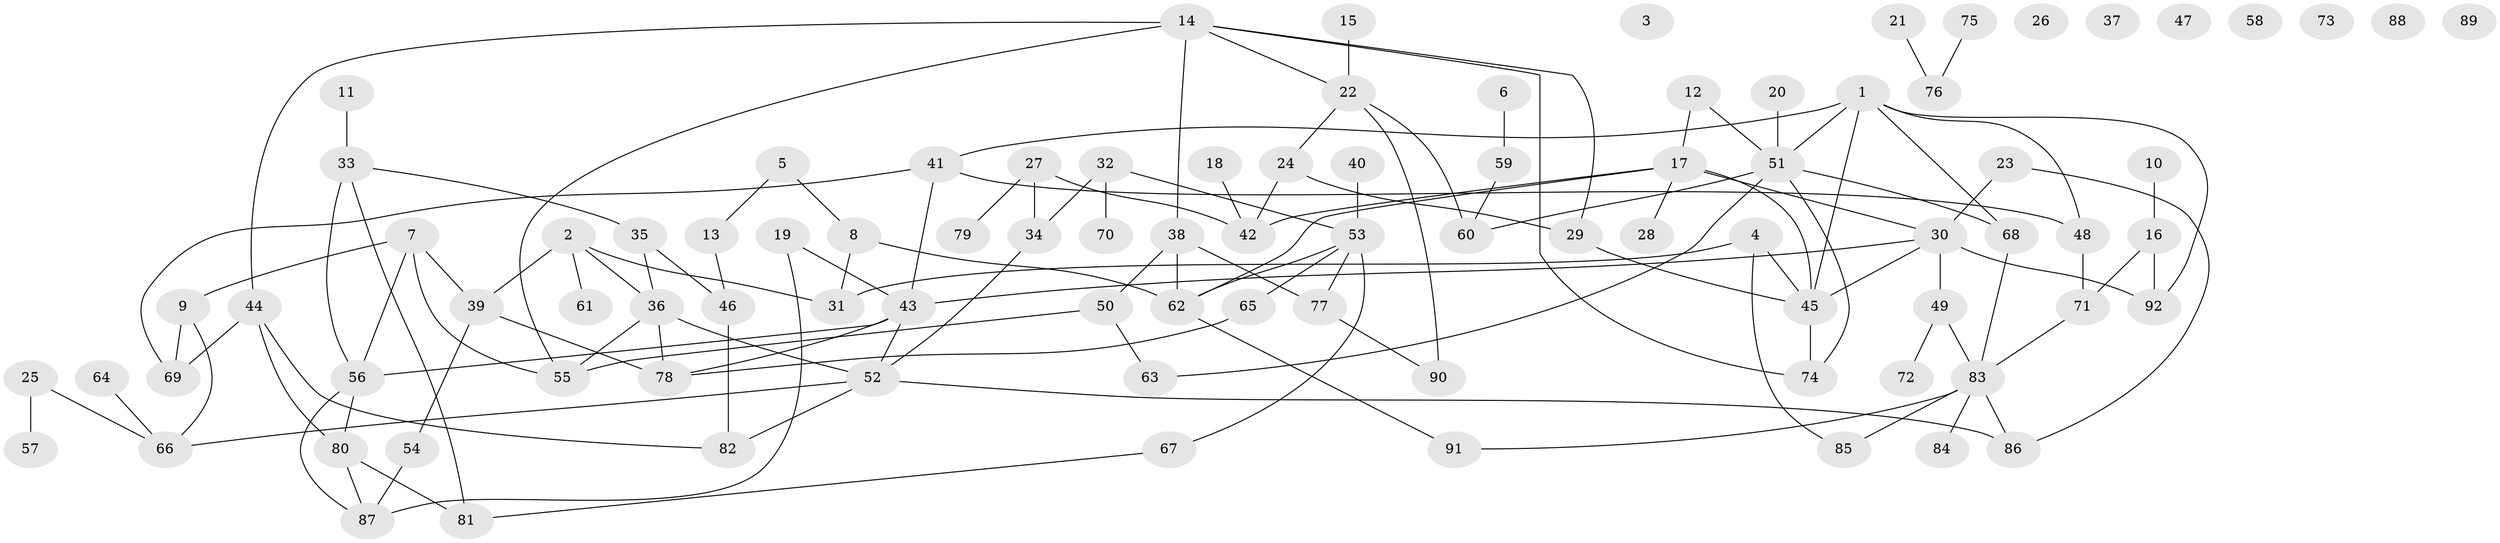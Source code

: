 // coarse degree distribution, {4: 0.16, 3: 0.24, 2: 0.16, 7: 0.1, 6: 0.08, 9: 0.02, 5: 0.08, 1: 0.16}
// Generated by graph-tools (version 1.1) at 2025/35/03/04/25 23:35:56]
// undirected, 92 vertices, 128 edges
graph export_dot {
  node [color=gray90,style=filled];
  1;
  2;
  3;
  4;
  5;
  6;
  7;
  8;
  9;
  10;
  11;
  12;
  13;
  14;
  15;
  16;
  17;
  18;
  19;
  20;
  21;
  22;
  23;
  24;
  25;
  26;
  27;
  28;
  29;
  30;
  31;
  32;
  33;
  34;
  35;
  36;
  37;
  38;
  39;
  40;
  41;
  42;
  43;
  44;
  45;
  46;
  47;
  48;
  49;
  50;
  51;
  52;
  53;
  54;
  55;
  56;
  57;
  58;
  59;
  60;
  61;
  62;
  63;
  64;
  65;
  66;
  67;
  68;
  69;
  70;
  71;
  72;
  73;
  74;
  75;
  76;
  77;
  78;
  79;
  80;
  81;
  82;
  83;
  84;
  85;
  86;
  87;
  88;
  89;
  90;
  91;
  92;
  1 -- 41;
  1 -- 45;
  1 -- 48;
  1 -- 51;
  1 -- 68;
  1 -- 92;
  2 -- 31;
  2 -- 36;
  2 -- 39;
  2 -- 61;
  4 -- 31;
  4 -- 45;
  4 -- 85;
  5 -- 8;
  5 -- 13;
  6 -- 59;
  7 -- 9;
  7 -- 39;
  7 -- 55;
  7 -- 56;
  8 -- 31;
  8 -- 62;
  9 -- 66;
  9 -- 69;
  10 -- 16;
  11 -- 33;
  12 -- 17;
  12 -- 51;
  13 -- 46;
  14 -- 22;
  14 -- 29;
  14 -- 38;
  14 -- 44;
  14 -- 55;
  14 -- 74;
  15 -- 22;
  16 -- 71;
  16 -- 92;
  17 -- 28;
  17 -- 30;
  17 -- 42;
  17 -- 45;
  17 -- 62;
  18 -- 42;
  19 -- 43;
  19 -- 87;
  20 -- 51;
  21 -- 76;
  22 -- 24;
  22 -- 60;
  22 -- 90;
  23 -- 30;
  23 -- 86;
  24 -- 29;
  24 -- 42;
  25 -- 57;
  25 -- 66;
  27 -- 34;
  27 -- 42;
  27 -- 79;
  29 -- 45;
  30 -- 43;
  30 -- 45;
  30 -- 49;
  30 -- 92;
  32 -- 34;
  32 -- 53;
  32 -- 70;
  33 -- 35;
  33 -- 56;
  33 -- 81;
  34 -- 52;
  35 -- 36;
  35 -- 46;
  36 -- 52;
  36 -- 55;
  36 -- 78;
  38 -- 50;
  38 -- 62;
  38 -- 77;
  39 -- 54;
  39 -- 78;
  40 -- 53;
  41 -- 43;
  41 -- 48;
  41 -- 69;
  43 -- 52;
  43 -- 56;
  43 -- 78;
  44 -- 69;
  44 -- 80;
  44 -- 82;
  45 -- 74;
  46 -- 82;
  48 -- 71;
  49 -- 72;
  49 -- 83;
  50 -- 55;
  50 -- 63;
  51 -- 60;
  51 -- 63;
  51 -- 68;
  51 -- 74;
  52 -- 66;
  52 -- 82;
  52 -- 86;
  53 -- 62;
  53 -- 65;
  53 -- 67;
  53 -- 77;
  54 -- 87;
  56 -- 80;
  56 -- 87;
  59 -- 60;
  62 -- 91;
  64 -- 66;
  65 -- 78;
  67 -- 81;
  68 -- 83;
  71 -- 83;
  75 -- 76;
  77 -- 90;
  80 -- 81;
  80 -- 87;
  83 -- 84;
  83 -- 85;
  83 -- 86;
  83 -- 91;
}
